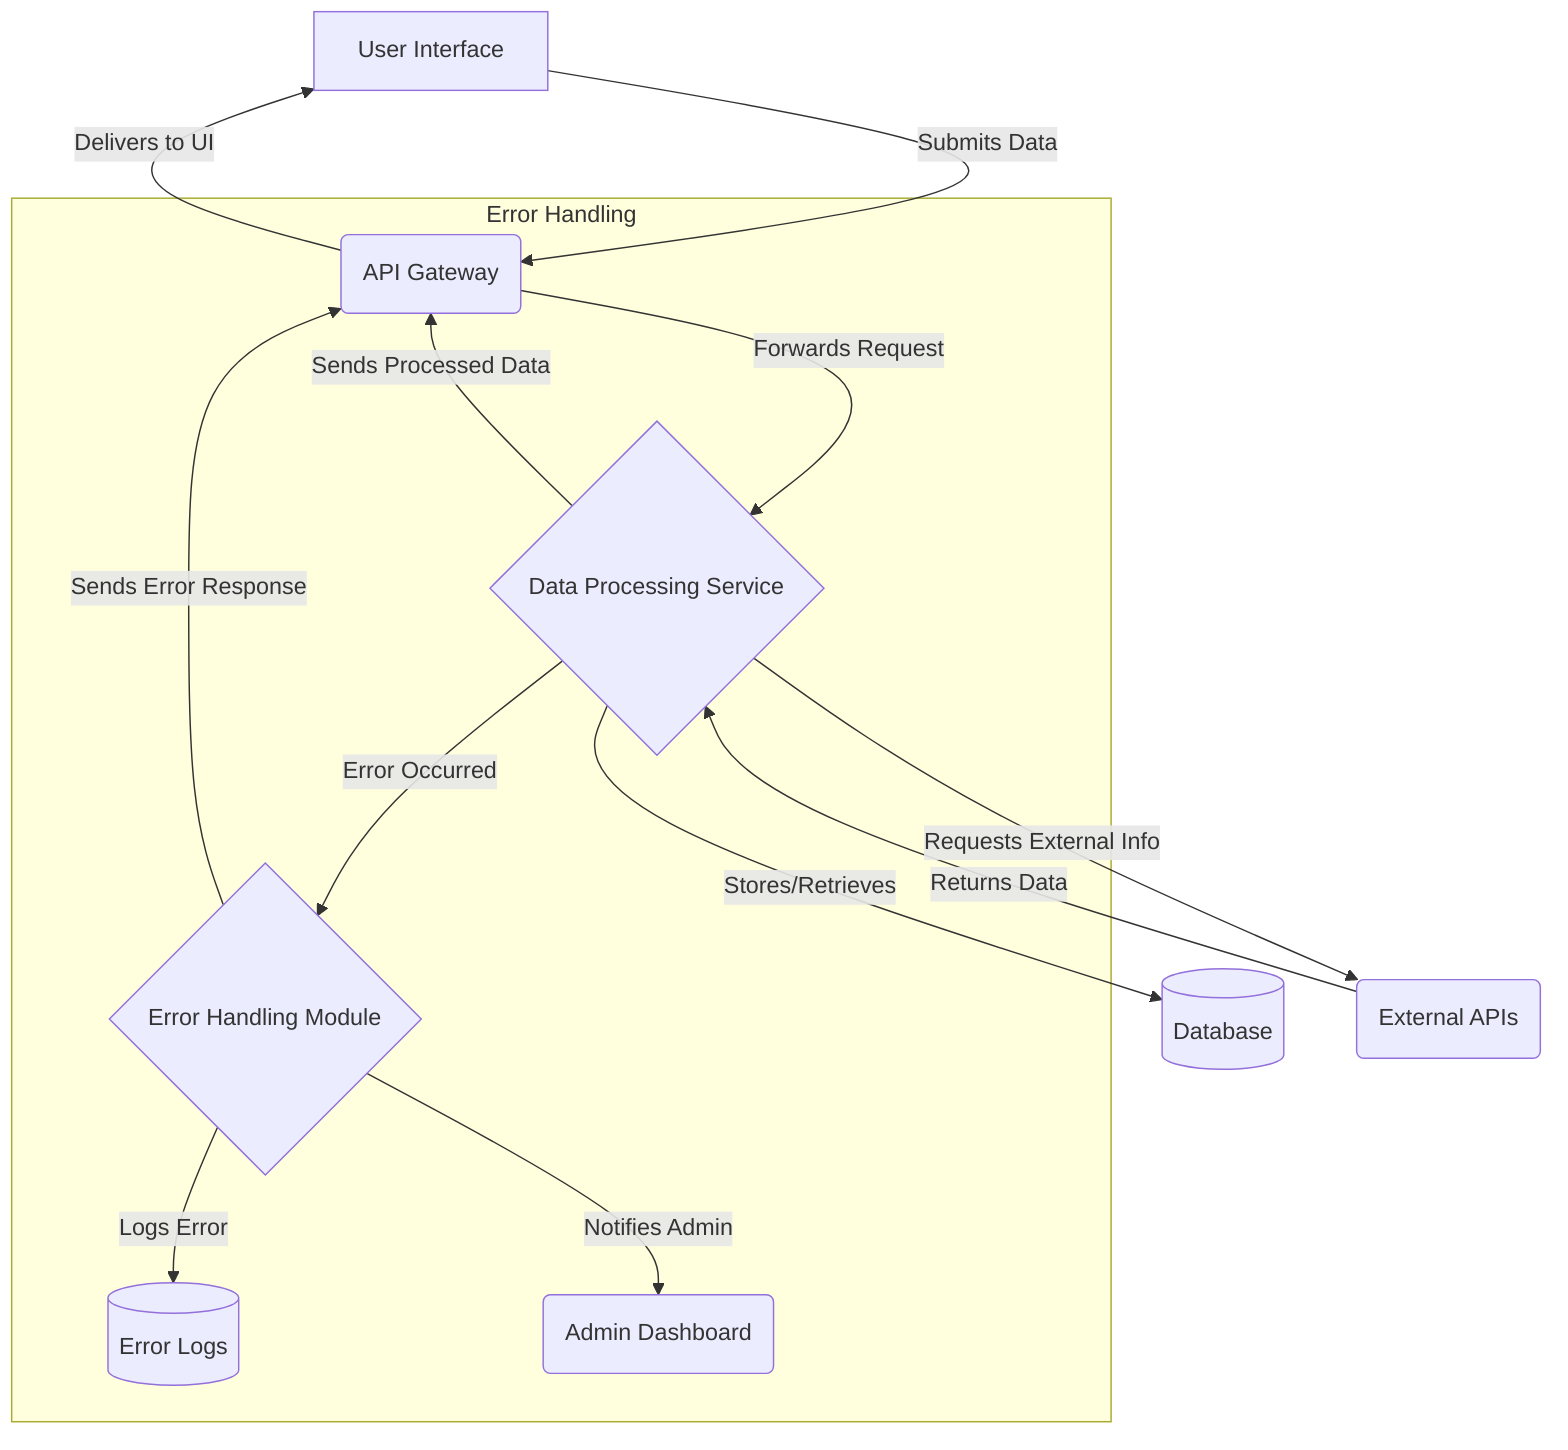 graph TD
    A[User Interface] -->|Submits Data| B(API Gateway)
    B -->|Forwards Request| C{Data Processing Service}
    C -->|Stores/Retrieves| D[(Database)]
    C -->|Requests External Info| E(External APIs)
    E -->|Returns Data| C
    C -->|Sends Processed Data| B
    B -->|Delivers to UI| A

    subgraph Error Handling
        C -->|Error Occurred| F{Error Handling Module}
        F -->|Logs Error| G[(Error Logs)]
        F -->|Notifies Admin| H(Admin Dashboard)
        F -->|Sends Error Response| B
    end